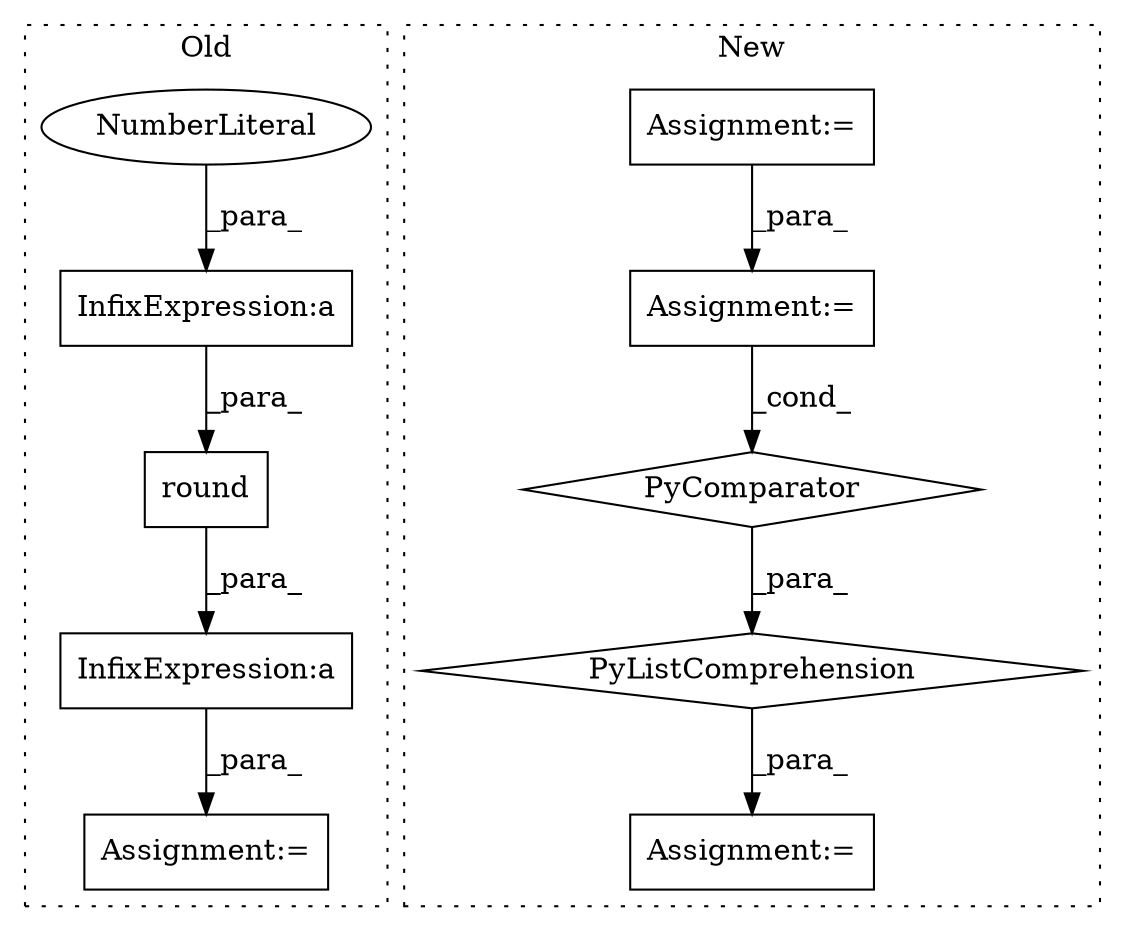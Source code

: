 digraph G {
subgraph cluster0 {
1 [label="round" a="32" s="10723,10740" l="6,1" shape="box"];
6 [label="Assignment:=" a="7" s="10865" l="1" shape="box"];
7 [label="InfixExpression:a" a="27" s="10736" l="3" shape="box"];
8 [label="NumberLiteral" a="34" s="10739" l="1" shape="ellipse"];
10 [label="InfixExpression:a" a="27" s="10868" l="3" shape="box"];
label = "Old";
style="dotted";
}
subgraph cluster1 {
2 [label="PyListComprehension" a="109" s="10990" l="122" shape="diamond"];
3 [label="Assignment:=" a="7" s="11082" l="22" shape="box"];
4 [label="PyComparator" a="113" s="11082" l="22" shape="diamond"];
5 [label="Assignment:=" a="7" s="10966" l="1" shape="box"];
9 [label="Assignment:=" a="7" s="10885" l="1" shape="box"];
label = "New";
style="dotted";
}
1 -> 10 [label="_para_"];
2 -> 5 [label="_para_"];
3 -> 4 [label="_cond_"];
4 -> 2 [label="_para_"];
7 -> 1 [label="_para_"];
8 -> 7 [label="_para_"];
9 -> 3 [label="_para_"];
10 -> 6 [label="_para_"];
}